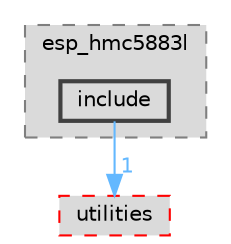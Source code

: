 digraph "components/peripherals/i2c/esp_hmc5883l/include"
{
 // LATEX_PDF_SIZE
  bgcolor="transparent";
  edge [fontname=Helvetica,fontsize=10,labelfontname=Helvetica,labelfontsize=10];
  node [fontname=Helvetica,fontsize=10,shape=box,height=0.2,width=0.4];
  compound=true
  subgraph clusterdir_39f0438a38d22b8a2fa5980e350a1fd3 {
    graph [ bgcolor="#dadada", pencolor="grey50", label="esp_hmc5883l", fontname=Helvetica,fontsize=10 style="filled,dashed", URL="dir_39f0438a38d22b8a2fa5980e350a1fd3.html",tooltip=""]
  dir_e12a1cac9ecb934665fb657027bf8288 [label="include", fillcolor="#dadada", color="grey25", style="filled,bold", URL="dir_e12a1cac9ecb934665fb657027bf8288.html",tooltip=""];
  }
  dir_59ed5374a4f6b52e0256717e78b786a3 [label="utilities", fillcolor="#dadada", color="red", style="filled,dashed", URL="dir_59ed5374a4f6b52e0256717e78b786a3.html",tooltip=""];
  dir_e12a1cac9ecb934665fb657027bf8288->dir_59ed5374a4f6b52e0256717e78b786a3 [headlabel="1", labeldistance=1.5 headhref="dir_000053_000086.html" href="dir_000053_000086.html" color="steelblue1" fontcolor="steelblue1"];
}
